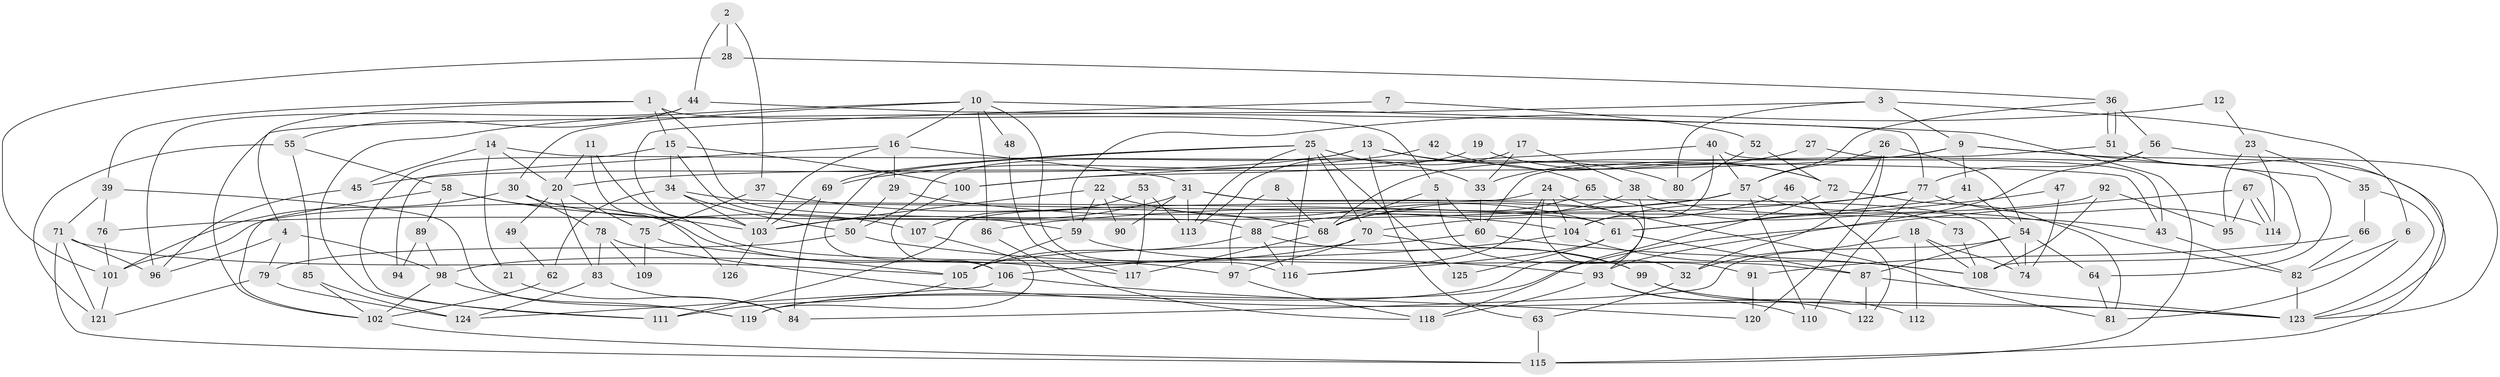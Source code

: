 // coarse degree distribution, {7: 0.09090909090909091, 4: 0.2159090909090909, 3: 0.14772727272727273, 2: 0.13636363636363635, 5: 0.1590909090909091, 8: 0.056818181818181816, 6: 0.125, 10: 0.03409090909090909, 9: 0.03409090909090909}
// Generated by graph-tools (version 1.1) at 2025/52/02/27/25 19:52:07]
// undirected, 126 vertices, 252 edges
graph export_dot {
graph [start="1"]
  node [color=gray90,style=filled];
  1;
  2;
  3;
  4;
  5;
  6;
  7;
  8;
  9;
  10;
  11;
  12;
  13;
  14;
  15;
  16;
  17;
  18;
  19;
  20;
  21;
  22;
  23;
  24;
  25;
  26;
  27;
  28;
  29;
  30;
  31;
  32;
  33;
  34;
  35;
  36;
  37;
  38;
  39;
  40;
  41;
  42;
  43;
  44;
  45;
  46;
  47;
  48;
  49;
  50;
  51;
  52;
  53;
  54;
  55;
  56;
  57;
  58;
  59;
  60;
  61;
  62;
  63;
  64;
  65;
  66;
  67;
  68;
  69;
  70;
  71;
  72;
  73;
  74;
  75;
  76;
  77;
  78;
  79;
  80;
  81;
  82;
  83;
  84;
  85;
  86;
  87;
  88;
  89;
  90;
  91;
  92;
  93;
  94;
  95;
  96;
  97;
  98;
  99;
  100;
  101;
  102;
  103;
  104;
  105;
  106;
  107;
  108;
  109;
  110;
  111;
  112;
  113;
  114;
  115;
  116;
  117;
  118;
  119;
  120;
  121;
  122;
  123;
  124;
  125;
  126;
  1 -- 15;
  1 -- 4;
  1 -- 5;
  1 -- 39;
  1 -- 88;
  2 -- 37;
  2 -- 44;
  2 -- 28;
  3 -- 102;
  3 -- 9;
  3 -- 6;
  3 -- 80;
  4 -- 98;
  4 -- 79;
  4 -- 96;
  5 -- 60;
  5 -- 68;
  5 -- 91;
  6 -- 82;
  6 -- 81;
  7 -- 103;
  7 -- 52;
  8 -- 68;
  8 -- 97;
  9 -- 64;
  9 -- 115;
  9 -- 20;
  9 -- 41;
  9 -- 68;
  10 -- 111;
  10 -- 116;
  10 -- 16;
  10 -- 30;
  10 -- 48;
  10 -- 86;
  10 -- 115;
  11 -- 20;
  11 -- 97;
  11 -- 126;
  12 -- 23;
  12 -- 59;
  13 -- 50;
  13 -- 65;
  13 -- 45;
  13 -- 63;
  13 -- 80;
  14 -- 45;
  14 -- 20;
  14 -- 21;
  14 -- 43;
  15 -- 59;
  15 -- 34;
  15 -- 100;
  15 -- 111;
  16 -- 103;
  16 -- 29;
  16 -- 31;
  16 -- 94;
  17 -- 33;
  17 -- 38;
  17 -- 113;
  18 -- 74;
  18 -- 32;
  18 -- 108;
  18 -- 112;
  19 -- 100;
  19 -- 72;
  20 -- 83;
  20 -- 49;
  20 -- 75;
  21 -- 84;
  22 -- 61;
  22 -- 103;
  22 -- 59;
  22 -- 90;
  23 -- 114;
  23 -- 95;
  23 -- 35;
  24 -- 116;
  24 -- 104;
  24 -- 32;
  24 -- 81;
  24 -- 111;
  25 -- 106;
  25 -- 70;
  25 -- 33;
  25 -- 69;
  25 -- 113;
  25 -- 116;
  25 -- 125;
  26 -- 32;
  26 -- 57;
  26 -- 54;
  26 -- 120;
  27 -- 33;
  27 -- 108;
  28 -- 36;
  28 -- 101;
  29 -- 104;
  29 -- 50;
  30 -- 101;
  30 -- 78;
  30 -- 107;
  31 -- 113;
  31 -- 74;
  31 -- 90;
  31 -- 93;
  31 -- 103;
  32 -- 63;
  33 -- 60;
  34 -- 61;
  34 -- 50;
  34 -- 62;
  34 -- 103;
  35 -- 123;
  35 -- 66;
  36 -- 57;
  36 -- 51;
  36 -- 51;
  36 -- 56;
  37 -- 68;
  37 -- 75;
  38 -- 43;
  38 -- 88;
  38 -- 119;
  39 -- 71;
  39 -- 76;
  39 -- 119;
  40 -- 104;
  40 -- 57;
  40 -- 43;
  40 -- 100;
  41 -- 54;
  41 -- 61;
  42 -- 69;
  42 -- 72;
  43 -- 82;
  44 -- 55;
  44 -- 96;
  44 -- 77;
  45 -- 96;
  46 -- 122;
  46 -- 70;
  47 -- 74;
  47 -- 61;
  48 -- 117;
  49 -- 62;
  50 -- 93;
  50 -- 79;
  51 -- 60;
  51 -- 123;
  52 -- 72;
  52 -- 80;
  53 -- 113;
  53 -- 107;
  53 -- 117;
  54 -- 87;
  54 -- 64;
  54 -- 74;
  54 -- 84;
  55 -- 85;
  55 -- 58;
  55 -- 121;
  56 -- 123;
  56 -- 77;
  56 -- 93;
  57 -- 110;
  57 -- 68;
  57 -- 73;
  57 -- 76;
  58 -- 117;
  58 -- 103;
  58 -- 89;
  58 -- 102;
  59 -- 105;
  59 -- 87;
  60 -- 108;
  60 -- 105;
  61 -- 87;
  61 -- 116;
  61 -- 125;
  62 -- 102;
  63 -- 115;
  64 -- 81;
  65 -- 82;
  65 -- 68;
  66 -- 82;
  66 -- 91;
  67 -- 114;
  67 -- 114;
  67 -- 119;
  67 -- 95;
  68 -- 117;
  69 -- 103;
  69 -- 84;
  70 -- 99;
  70 -- 98;
  70 -- 97;
  71 -- 121;
  71 -- 105;
  71 -- 96;
  71 -- 115;
  72 -- 81;
  72 -- 118;
  73 -- 108;
  75 -- 105;
  75 -- 109;
  76 -- 101;
  77 -- 86;
  77 -- 104;
  77 -- 110;
  77 -- 114;
  78 -- 83;
  78 -- 109;
  78 -- 123;
  79 -- 121;
  79 -- 124;
  82 -- 123;
  83 -- 84;
  83 -- 124;
  85 -- 102;
  85 -- 124;
  86 -- 118;
  87 -- 123;
  87 -- 122;
  88 -- 116;
  88 -- 99;
  88 -- 105;
  89 -- 98;
  89 -- 94;
  91 -- 120;
  92 -- 101;
  92 -- 108;
  92 -- 95;
  93 -- 110;
  93 -- 118;
  93 -- 122;
  97 -- 118;
  98 -- 102;
  98 -- 119;
  99 -- 123;
  99 -- 112;
  100 -- 106;
  101 -- 121;
  102 -- 115;
  103 -- 126;
  104 -- 106;
  104 -- 108;
  105 -- 111;
  106 -- 120;
  106 -- 124;
  107 -- 119;
}
